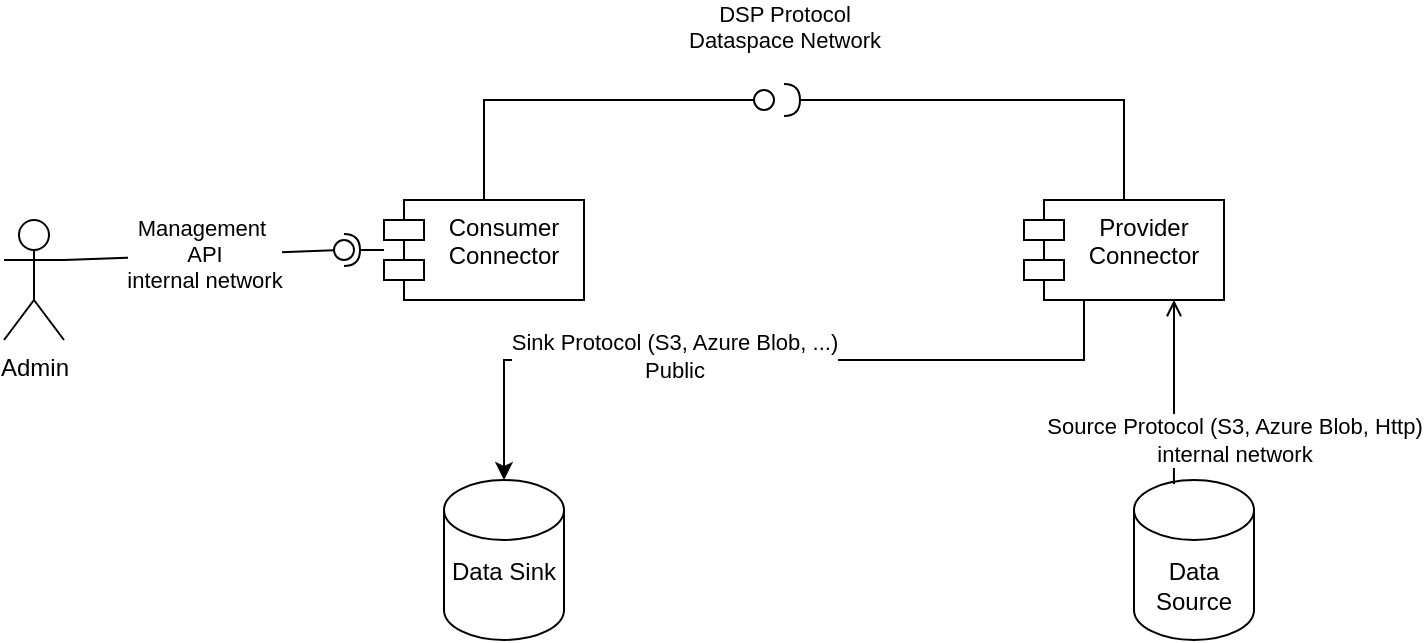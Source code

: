 <mxfile version="26.0.6">
  <diagram name="Seite-1" id="MQDj1qhvXethNwqq28II">
    <mxGraphModel dx="1434" dy="915" grid="1" gridSize="10" guides="1" tooltips="1" connect="1" arrows="1" fold="1" page="1" pageScale="1" pageWidth="827" pageHeight="1169" math="0" shadow="0">
      <root>
        <mxCell id="0" />
        <mxCell id="1" parent="0" />
        <mxCell id="P-xZBWmslQts0KI-_4hQ-1" value="Admin" style="shape=umlActor;verticalLabelPosition=bottom;verticalAlign=top;html=1;outlineConnect=0;" vertex="1" parent="1">
          <mxGeometry x="80" y="280" width="30" height="60" as="geometry" />
        </mxCell>
        <mxCell id="P-xZBWmslQts0KI-_4hQ-2" value="Consumer&lt;div&gt;Connector&lt;/div&gt;" style="shape=module;align=left;spacingLeft=20;align=center;verticalAlign=top;whiteSpace=wrap;html=1;" vertex="1" parent="1">
          <mxGeometry x="270" y="270" width="100" height="50" as="geometry" />
        </mxCell>
        <mxCell id="P-xZBWmslQts0KI-_4hQ-3" value="Provider&lt;div&gt;Connector&lt;/div&gt;" style="shape=module;align=left;spacingLeft=20;align=center;verticalAlign=top;whiteSpace=wrap;html=1;" vertex="1" parent="1">
          <mxGeometry x="590" y="270" width="100" height="50" as="geometry" />
        </mxCell>
        <mxCell id="P-xZBWmslQts0KI-_4hQ-5" value="" style="rounded=0;orthogonalLoop=1;jettySize=auto;html=1;endArrow=halfCircle;endFill=0;endSize=6;strokeWidth=1;sketch=0;" edge="1" target="P-xZBWmslQts0KI-_4hQ-7" parent="1">
          <mxGeometry relative="1" as="geometry">
            <mxPoint x="270" y="295" as="sourcePoint" />
          </mxGeometry>
        </mxCell>
        <mxCell id="P-xZBWmslQts0KI-_4hQ-6" value="Management&amp;nbsp;&lt;div&gt;API&lt;/div&gt;&lt;div&gt;internal network&lt;/div&gt;" style="rounded=0;orthogonalLoop=1;jettySize=auto;html=1;endArrow=oval;endFill=0;sketch=0;sourcePerimeterSpacing=0;targetPerimeterSpacing=0;endSize=10;exitX=1;exitY=0.333;exitDx=0;exitDy=0;exitPerimeter=0;" edge="1" target="P-xZBWmslQts0KI-_4hQ-7" parent="1" source="P-xZBWmslQts0KI-_4hQ-1">
          <mxGeometry relative="1" as="geometry">
            <mxPoint x="230" y="295" as="sourcePoint" />
          </mxGeometry>
        </mxCell>
        <mxCell id="P-xZBWmslQts0KI-_4hQ-7" value="" style="ellipse;whiteSpace=wrap;html=1;align=center;aspect=fixed;fillColor=none;strokeColor=none;resizable=0;perimeter=centerPerimeter;rotatable=0;allowArrows=0;points=[];outlineConnect=1;" vertex="1" parent="1">
          <mxGeometry x="245" y="290" width="10" height="10" as="geometry" />
        </mxCell>
        <mxCell id="P-xZBWmslQts0KI-_4hQ-9" value="" style="rounded=0;orthogonalLoop=1;jettySize=auto;html=1;endArrow=halfCircle;endFill=0;endSize=6;strokeWidth=1;sketch=0;exitX=0.5;exitY=0;exitDx=0;exitDy=0;" edge="1" parent="1" source="P-xZBWmslQts0KI-_4hQ-3">
          <mxGeometry relative="1" as="geometry">
            <mxPoint x="500" y="295" as="sourcePoint" />
            <mxPoint x="470" y="220" as="targetPoint" />
            <Array as="points">
              <mxPoint x="640" y="220" />
            </Array>
          </mxGeometry>
        </mxCell>
        <mxCell id="P-xZBWmslQts0KI-_4hQ-10" value="DSP Protocol&lt;div&gt;Dataspace Network&lt;br&gt;&lt;div&gt;&lt;br&gt;&lt;/div&gt;&lt;/div&gt;" style="rounded=0;orthogonalLoop=1;jettySize=auto;html=1;endArrow=oval;endFill=0;sketch=0;sourcePerimeterSpacing=0;targetPerimeterSpacing=0;endSize=10;exitX=0.5;exitY=0;exitDx=0;exitDy=0;" edge="1" parent="1" source="P-xZBWmslQts0KI-_4hQ-2">
          <mxGeometry x="1" y="32" relative="1" as="geometry">
            <mxPoint x="460" y="295" as="sourcePoint" />
            <mxPoint x="460" y="220" as="targetPoint" />
            <Array as="points">
              <mxPoint x="320" y="220" />
            </Array>
            <mxPoint x="10" y="2" as="offset" />
          </mxGeometry>
        </mxCell>
        <mxCell id="P-xZBWmslQts0KI-_4hQ-11" value="" style="ellipse;whiteSpace=wrap;html=1;align=center;aspect=fixed;fillColor=none;strokeColor=none;resizable=0;perimeter=centerPerimeter;rotatable=0;allowArrows=0;points=[];outlineConnect=1;" vertex="1" parent="1">
          <mxGeometry x="475" y="290" width="10" height="10" as="geometry" />
        </mxCell>
        <mxCell id="P-xZBWmslQts0KI-_4hQ-12" style="edgeStyle=orthogonalEdgeStyle;rounded=0;orthogonalLoop=1;jettySize=auto;html=1;exitX=0.5;exitY=0;exitDx=0;exitDy=0;entryX=0.25;entryY=1;entryDx=0;entryDy=0;startArrow=classic;startFill=1;exitPerimeter=0;endArrow=none;endFill=0;" edge="1" parent="1" source="P-xZBWmslQts0KI-_4hQ-14" target="P-xZBWmslQts0KI-_4hQ-3">
          <mxGeometry relative="1" as="geometry">
            <Array as="points">
              <mxPoint x="330" y="350" />
              <mxPoint x="620" y="350" />
              <mxPoint x="620" y="320" />
            </Array>
          </mxGeometry>
        </mxCell>
        <mxCell id="P-xZBWmslQts0KI-_4hQ-13" value="Sink Protocol (S3, Azure Blob, ...)&lt;div&gt;Public&lt;/div&gt;" style="edgeLabel;html=1;align=center;verticalAlign=middle;resizable=0;points=[];" vertex="1" connectable="0" parent="P-xZBWmslQts0KI-_4hQ-12">
          <mxGeometry x="-0.109" y="2" relative="1" as="geometry">
            <mxPoint x="-27" as="offset" />
          </mxGeometry>
        </mxCell>
        <mxCell id="P-xZBWmslQts0KI-_4hQ-14" value="Data Sink&lt;div&gt;&lt;br&gt;&lt;/div&gt;" style="shape=cylinder3;whiteSpace=wrap;html=1;boundedLbl=1;backgroundOutline=1;size=15;" vertex="1" parent="1">
          <mxGeometry x="300" y="410" width="60" height="80" as="geometry" />
        </mxCell>
        <mxCell id="P-xZBWmslQts0KI-_4hQ-15" value="Data Source" style="shape=cylinder3;whiteSpace=wrap;html=1;boundedLbl=1;backgroundOutline=1;size=15;" vertex="1" parent="1">
          <mxGeometry x="645" y="410" width="60" height="80" as="geometry" />
        </mxCell>
        <mxCell id="P-xZBWmslQts0KI-_4hQ-16" value="Source Protocol (S3, Azure Blob, Http)&lt;div&gt;internal network&lt;/div&gt;" style="edgeStyle=orthogonalEdgeStyle;rounded=0;orthogonalLoop=1;jettySize=auto;html=1;entryX=0.333;entryY=0.025;entryDx=0;entryDy=0;entryPerimeter=0;startArrow=open;startFill=0;endArrow=none;endFill=0;exitX=0.75;exitY=1;exitDx=0;exitDy=0;" edge="1" parent="1" source="P-xZBWmslQts0KI-_4hQ-3" target="P-xZBWmslQts0KI-_4hQ-15">
          <mxGeometry x="0.522" y="30" relative="1" as="geometry">
            <mxPoint as="offset" />
          </mxGeometry>
        </mxCell>
      </root>
    </mxGraphModel>
  </diagram>
</mxfile>
